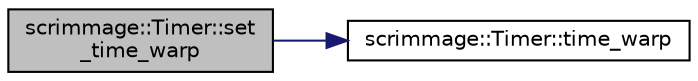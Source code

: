 digraph "scrimmage::Timer::set_time_warp"
{
 // LATEX_PDF_SIZE
  edge [fontname="Helvetica",fontsize="10",labelfontname="Helvetica",labelfontsize="10"];
  node [fontname="Helvetica",fontsize="10",shape=record];
  rankdir="LR";
  Node1 [label="scrimmage::Timer::set\l_time_warp",height=0.2,width=0.4,color="black", fillcolor="grey75", style="filled", fontcolor="black",tooltip=" "];
  Node1 -> Node2 [color="midnightblue",fontsize="10",style="solid",fontname="Helvetica"];
  Node2 [label="scrimmage::Timer::time_warp",height=0.2,width=0.4,color="black", fillcolor="white", style="filled",URL="$classscrimmage_1_1Timer.html#af320c0a9bb47762998e1f49f6c9c26cc",tooltip=" "];
}
